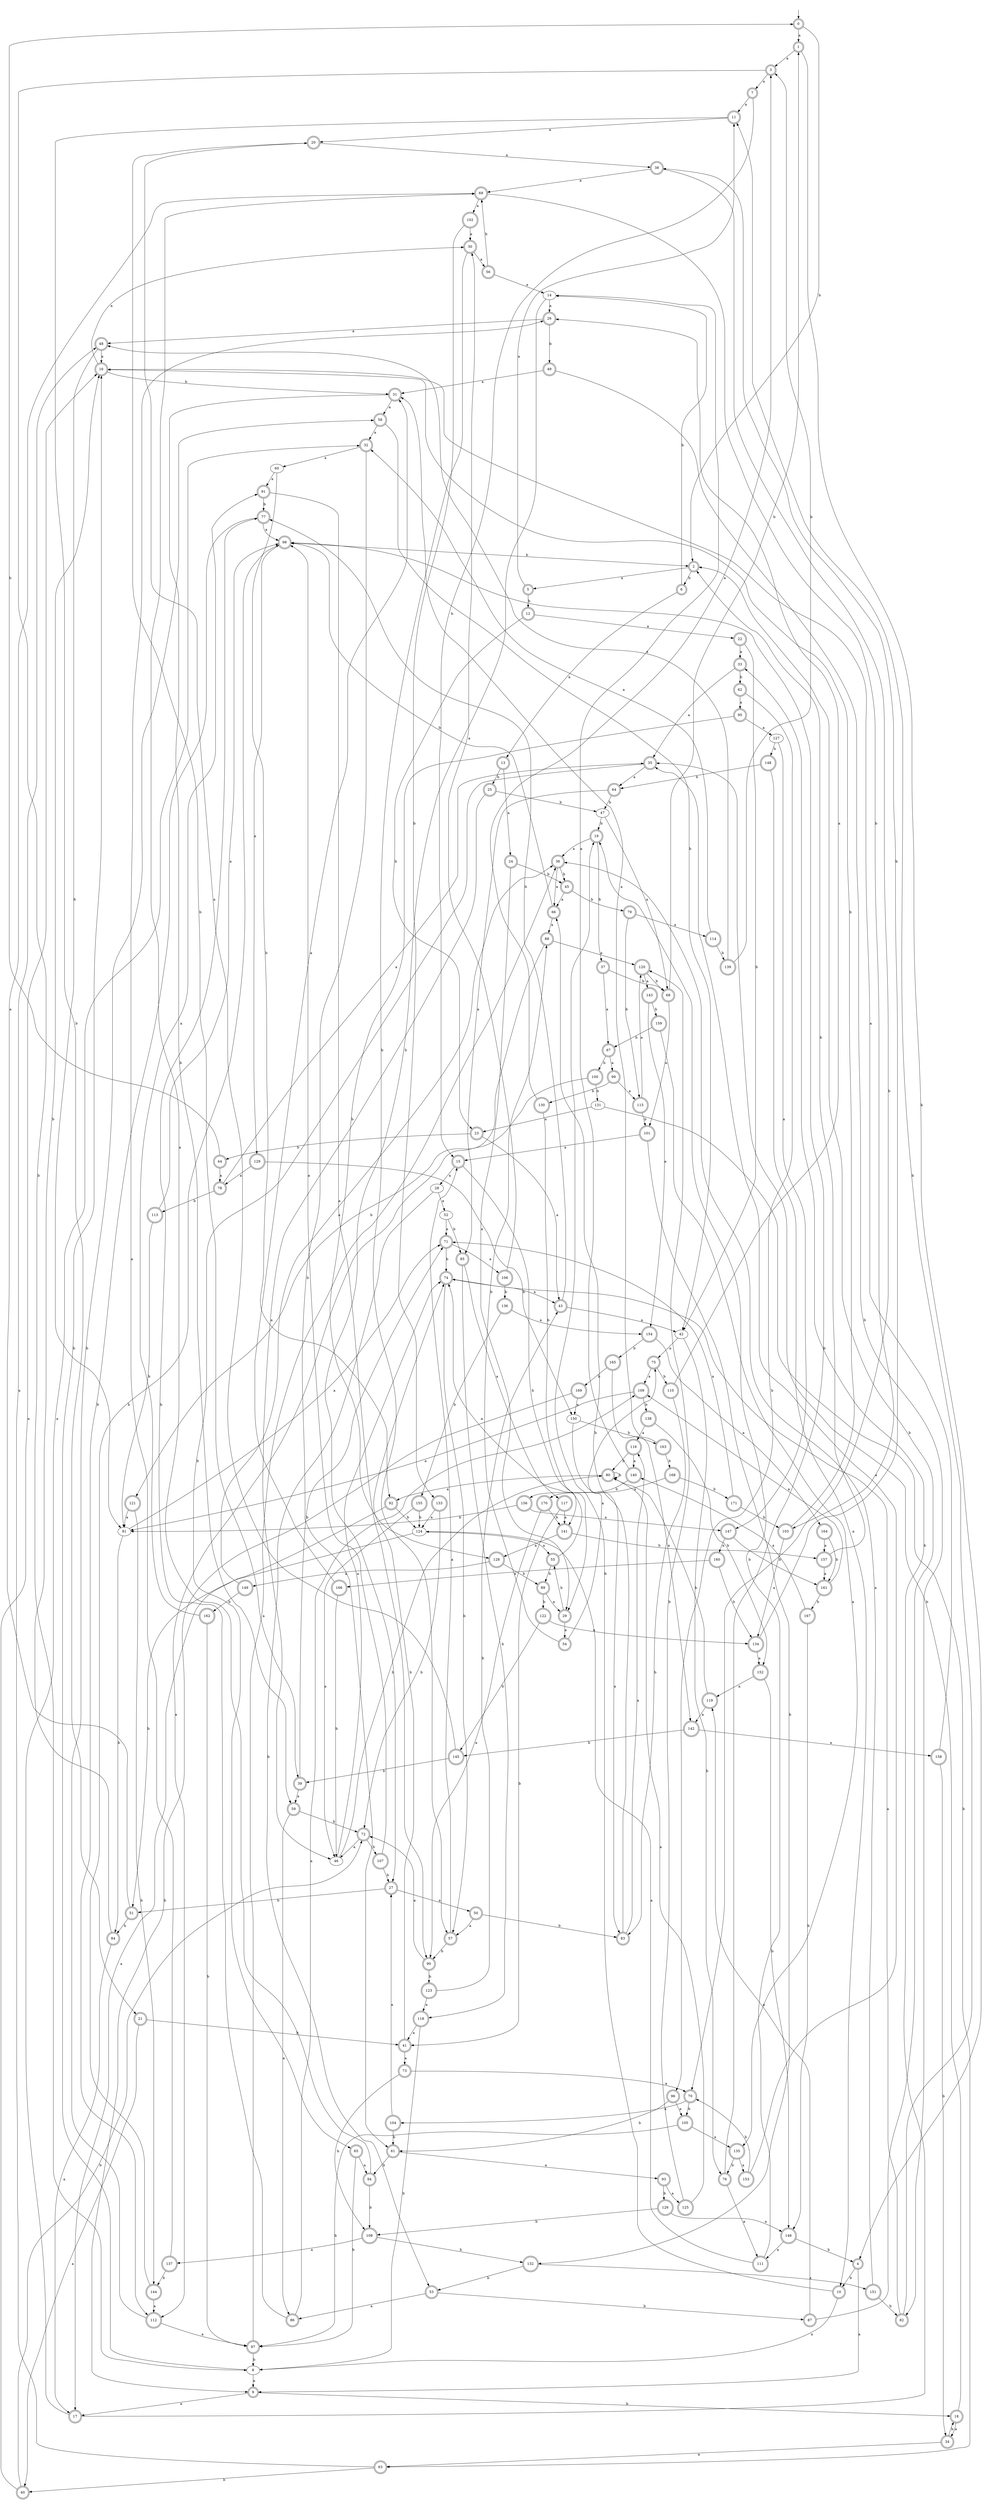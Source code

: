 digraph RandomDFA {
  __start0 [label="", shape=none];
  __start0 -> 0 [label=""];
  0 [shape=circle] [shape=doublecircle]
  0 -> 1 [label="a"]
  0 -> 2 [label="b"]
  1 [shape=doublecircle]
  1 -> 3 [label="a"]
  1 -> 4 [label="b"]
  2 [shape=doublecircle]
  2 -> 5 [label="a"]
  2 -> 6 [label="b"]
  3 [shape=doublecircle]
  3 -> 7 [label="a"]
  3 -> 8 [label="b"]
  4 [shape=doublecircle]
  4 -> 9 [label="a"]
  4 -> 10 [label="b"]
  5 [shape=doublecircle]
  5 -> 11 [label="a"]
  5 -> 12 [label="b"]
  6 [shape=doublecircle]
  6 -> 13 [label="a"]
  6 -> 14 [label="b"]
  7 [shape=doublecircle]
  7 -> 11 [label="a"]
  7 -> 15 [label="b"]
  8
  8 -> 9 [label="a"]
  8 -> 16 [label="b"]
  9 [shape=doublecircle]
  9 -> 17 [label="a"]
  9 -> 18 [label="b"]
  10 [shape=doublecircle]
  10 -> 8 [label="a"]
  10 -> 19 [label="b"]
  11 [shape=doublecircle]
  11 -> 20 [label="a"]
  11 -> 21 [label="b"]
  12 [shape=doublecircle]
  12 -> 22 [label="a"]
  12 -> 23 [label="b"]
  13 [shape=doublecircle]
  13 -> 24 [label="a"]
  13 -> 25 [label="b"]
  14
  14 -> 26 [label="a"]
  14 -> 27 [label="b"]
  15 [shape=doublecircle]
  15 -> 28 [label="a"]
  15 -> 29 [label="b"]
  16 [shape=doublecircle]
  16 -> 30 [label="a"]
  16 -> 31 [label="b"]
  17 [shape=doublecircle]
  17 -> 32 [label="a"]
  17 -> 33 [label="b"]
  18 [shape=doublecircle]
  18 -> 34 [label="a"]
  18 -> 35 [label="b"]
  19 [shape=doublecircle]
  19 -> 36 [label="a"]
  19 -> 37 [label="b"]
  20 [shape=doublecircle]
  20 -> 38 [label="a"]
  20 -> 39 [label="b"]
  21 [shape=doublecircle]
  21 -> 40 [label="a"]
  21 -> 41 [label="b"]
  22 [shape=doublecircle]
  22 -> 33 [label="a"]
  22 -> 42 [label="b"]
  23 [shape=doublecircle]
  23 -> 43 [label="a"]
  23 -> 44 [label="b"]
  24 [shape=doublecircle]
  24 -> 29 [label="a"]
  24 -> 45 [label="b"]
  25 [shape=doublecircle]
  25 -> 46 [label="a"]
  25 -> 47 [label="b"]
  26 [shape=doublecircle]
  26 -> 48 [label="a"]
  26 -> 49 [label="b"]
  27 [shape=doublecircle]
  27 -> 50 [label="a"]
  27 -> 51 [label="b"]
  28
  28 -> 52 [label="a"]
  28 -> 53 [label="b"]
  29 [shape=doublecircle]
  29 -> 54 [label="a"]
  29 -> 55 [label="b"]
  30 [shape=doublecircle]
  30 -> 56 [label="a"]
  30 -> 57 [label="b"]
  31 [shape=doublecircle]
  31 -> 58 [label="a"]
  31 -> 59 [label="b"]
  32 [shape=doublecircle]
  32 -> 60 [label="a"]
  32 -> 61 [label="b"]
  33 [shape=doublecircle]
  33 -> 35 [label="a"]
  33 -> 62 [label="b"]
  34 [shape=doublecircle]
  34 -> 63 [label="a"]
  34 -> 18 [label="b"]
  35 [shape=doublecircle]
  35 -> 64 [label="a"]
  35 -> 65 [label="b"]
  36 [shape=doublecircle]
  36 -> 66 [label="a"]
  36 -> 45 [label="b"]
  37 [shape=doublecircle]
  37 -> 67 [label="a"]
  37 -> 68 [label="b"]
  38 [shape=doublecircle]
  38 -> 69 [label="a"]
  38 -> 70 [label="b"]
  39 [shape=doublecircle]
  39 -> 59 [label="a"]
  39 -> 71 [label="b"]
  40 [shape=doublecircle]
  40 -> 16 [label="a"]
  40 -> 72 [label="b"]
  41 [shape=doublecircle]
  41 -> 73 [label="a"]
  41 -> 74 [label="b"]
  42
  42 -> 75 [label="a"]
  42 -> 76 [label="b"]
  43 [shape=doublecircle]
  43 -> 42 [label="a"]
  43 -> 77 [label="b"]
  44 [shape=doublecircle]
  44 -> 78 [label="a"]
  44 -> 0 [label="b"]
  45 [shape=doublecircle]
  45 -> 66 [label="a"]
  45 -> 79 [label="b"]
  46
  46 -> 74 [label="a"]
  46 -> 80 [label="b"]
  47
  47 -> 68 [label="a"]
  47 -> 19 [label="b"]
  48 [shape=doublecircle]
  48 -> 16 [label="a"]
  48 -> 81 [label="b"]
  49 [shape=doublecircle]
  49 -> 31 [label="a"]
  49 -> 82 [label="b"]
  50 [shape=doublecircle]
  50 -> 57 [label="a"]
  50 -> 83 [label="b"]
  51 [shape=doublecircle]
  51 -> 69 [label="a"]
  51 -> 84 [label="b"]
  52
  52 -> 71 [label="a"]
  52 -> 85 [label="b"]
  53 [shape=doublecircle]
  53 -> 86 [label="a"]
  53 -> 87 [label="b"]
  54 [shape=doublecircle]
  54 -> 75 [label="a"]
  54 -> 88 [label="b"]
  55 [shape=doublecircle]
  55 -> 74 [label="a"]
  55 -> 89 [label="b"]
  56 [shape=doublecircle]
  56 -> 14 [label="a"]
  56 -> 69 [label="b"]
  57 [shape=doublecircle]
  57 -> 15 [label="a"]
  57 -> 90 [label="b"]
  58 [shape=doublecircle]
  58 -> 32 [label="a"]
  58 -> 42 [label="b"]
  59 [shape=doublecircle]
  59 -> 86 [label="a"]
  59 -> 72 [label="b"]
  60
  60 -> 91 [label="a"]
  60 -> 92 [label="b"]
  61 [shape=doublecircle]
  61 -> 93 [label="a"]
  61 -> 94 [label="b"]
  62 [shape=doublecircle]
  62 -> 95 [label="a"]
  62 -> 96 [label="b"]
  63 [shape=doublecircle]
  63 -> 48 [label="a"]
  63 -> 40 [label="b"]
  64 [shape=doublecircle]
  64 -> 85 [label="a"]
  64 -> 47 [label="b"]
  65 [shape=doublecircle]
  65 -> 94 [label="a"]
  65 -> 97 [label="b"]
  66 [shape=doublecircle]
  66 -> 88 [label="a"]
  66 -> 98 [label="b"]
  67 [shape=doublecircle]
  67 -> 99 [label="a"]
  67 -> 100 [label="b"]
  68 [shape=doublecircle]
  68 -> 101 [label="a"]
  68 -> 1 [label="b"]
  69 [shape=doublecircle]
  69 -> 102 [label="a"]
  69 -> 103 [label="b"]
  70 [shape=doublecircle]
  70 -> 104 [label="a"]
  70 -> 105 [label="b"]
  71 [shape=doublecircle]
  71 -> 106 [label="a"]
  71 -> 74 [label="b"]
  72 [shape=doublecircle]
  72 -> 46 [label="a"]
  72 -> 107 [label="b"]
  73 [shape=doublecircle]
  73 -> 70 [label="a"]
  73 -> 108 [label="b"]
  74 [shape=doublecircle]
  74 -> 43 [label="a"]
  74 -> 57 [label="b"]
  75 [shape=doublecircle]
  75 -> 109 [label="a"]
  75 -> 110 [label="b"]
  76 [shape=doublecircle]
  76 -> 111 [label="a"]
  76 -> 98 [label="b"]
  77 [shape=doublecircle]
  77 -> 98 [label="a"]
  77 -> 112 [label="b"]
  78 [shape=doublecircle]
  78 -> 35 [label="a"]
  78 -> 113 [label="b"]
  79 [shape=doublecircle]
  79 -> 114 [label="a"]
  79 -> 115 [label="b"]
  80 [shape=doublecircle]
  80 -> 92 [label="a"]
  80 -> 80 [label="b"]
  81
  81 -> 71 [label="a"]
  81 -> 84 [label="b"]
  82 [shape=doublecircle]
  82 -> 74 [label="a"]
  82 -> 11 [label="b"]
  83 [shape=doublecircle]
  83 -> 116 [label="a"]
  83 -> 66 [label="b"]
  84 [shape=doublecircle]
  84 -> 17 [label="a"]
  84 -> 16 [label="b"]
  85 [shape=doublecircle]
  85 -> 117 [label="a"]
  85 -> 118 [label="b"]
  86 [shape=doublecircle]
  86 -> 109 [label="a"]
  86 -> 77 [label="b"]
  87 [shape=doublecircle]
  87 -> 119 [label="a"]
  87 -> 2 [label="b"]
  88 [shape=doublecircle]
  88 -> 120 [label="a"]
  88 -> 121 [label="b"]
  89 [shape=doublecircle]
  89 -> 29 [label="a"]
  89 -> 122 [label="b"]
  90 [shape=doublecircle]
  90 -> 72 [label="a"]
  90 -> 123 [label="b"]
  91 [shape=doublecircle]
  91 -> 90 [label="a"]
  91 -> 77 [label="b"]
  92 [shape=doublecircle]
  92 -> 17 [label="a"]
  92 -> 124 [label="b"]
  93 [shape=doublecircle]
  93 -> 125 [label="a"]
  93 -> 126 [label="b"]
  94 [shape=doublecircle]
  94 -> 69 [label="a"]
  94 -> 108 [label="b"]
  95 [shape=doublecircle]
  95 -> 127 [label="a"]
  95 -> 128 [label="b"]
  96 [shape=doublecircle]
  96 -> 105 [label="a"]
  96 -> 61 [label="b"]
  97 [shape=doublecircle]
  97 -> 36 [label="a"]
  97 -> 8 [label="b"]
  98 [shape=doublecircle]
  98 -> 129 [label="a"]
  98 -> 2 [label="b"]
  99 [shape=doublecircle]
  99 -> 115 [label="a"]
  99 -> 130 [label="b"]
  100 [shape=doublecircle]
  100 -> 112 [label="a"]
  100 -> 131 [label="b"]
  101 [shape=doublecircle]
  101 -> 15 [label="a"]
  101 -> 132 [label="b"]
  102 [shape=doublecircle]
  102 -> 30 [label="a"]
  102 -> 133 [label="b"]
  103 [shape=doublecircle]
  103 -> 134 [label="a"]
  103 -> 16 [label="b"]
  104 [shape=doublecircle]
  104 -> 27 [label="a"]
  104 -> 61 [label="b"]
  105 [shape=doublecircle]
  105 -> 135 [label="a"]
  105 -> 97 [label="b"]
  106 [shape=doublecircle]
  106 -> 30 [label="a"]
  106 -> 136 [label="b"]
  107 [shape=doublecircle]
  107 -> 98 [label="a"]
  107 -> 27 [label="b"]
  108 [shape=doublecircle]
  108 -> 137 [label="a"]
  108 -> 132 [label="b"]
  109 [shape=doublecircle]
  109 -> 81 [label="a"]
  109 -> 138 [label="b"]
  110 [shape=doublecircle]
  110 -> 26 [label="a"]
  110 -> 83 [label="b"]
  111 [shape=doublecircle]
  111 -> 124 [label="a"]
  111 -> 19 [label="b"]
  112 [shape=doublecircle]
  112 -> 97 [label="a"]
  112 -> 58 [label="b"]
  113 [shape=doublecircle]
  113 -> 98 [label="a"]
  113 -> 81 [label="b"]
  114 [shape=doublecircle]
  114 -> 32 [label="a"]
  114 -> 139 [label="b"]
  115 [shape=doublecircle]
  115 -> 120 [label="a"]
  115 -> 101 [label="b"]
  116 [shape=doublecircle]
  116 -> 140 [label="a"]
  116 -> 80 [label="b"]
  117 [shape=doublecircle]
  117 -> 141 [label="a"]
  117 -> 41 [label="b"]
  118 [shape=doublecircle]
  118 -> 41 [label="a"]
  118 -> 8 [label="b"]
  119 [shape=doublecircle]
  119 -> 142 [label="a"]
  119 -> 80 [label="b"]
  120 [shape=doublecircle]
  120 -> 143 [label="a"]
  120 -> 68 [label="b"]
  121 [shape=doublecircle]
  121 -> 81 [label="a"]
  121 -> 144 [label="b"]
  122 [shape=doublecircle]
  122 -> 134 [label="a"]
  122 -> 145 [label="b"]
  123 [shape=doublecircle]
  123 -> 118 [label="a"]
  123 -> 43 [label="b"]
  124
  124 -> 55 [label="a"]
  124 -> 51 [label="b"]
  125 [shape=doublecircle]
  125 -> 80 [label="a"]
  125 -> 120 [label="b"]
  126 [shape=doublecircle]
  126 -> 146 [label="a"]
  126 -> 108 [label="b"]
  127
  127 -> 147 [label="a"]
  127 -> 148 [label="b"]
  128 [shape=doublecircle]
  128 -> 149 [label="a"]
  128 -> 89 [label="b"]
  129 [shape=doublecircle]
  129 -> 78 [label="a"]
  129 -> 150 [label="b"]
  130 [shape=doublecircle]
  130 -> 3 [label="a"]
  130 -> 141 [label="b"]
  131
  131 -> 23 [label="a"]
  131 -> 63 [label="b"]
  132 [shape=doublecircle]
  132 -> 151 [label="a"]
  132 -> 53 [label="b"]
  133 [shape=doublecircle]
  133 -> 124 [label="a"]
  133 -> 72 [label="b"]
  134 [shape=doublecircle]
  134 -> 152 [label="a"]
  134 -> 38 [label="b"]
  135 [shape=doublecircle]
  135 -> 153 [label="a"]
  135 -> 76 [label="b"]
  136 [shape=doublecircle]
  136 -> 154 [label="a"]
  136 -> 155 [label="b"]
  137 [shape=doublecircle]
  137 -> 26 [label="a"]
  137 -> 144 [label="b"]
  138 [shape=doublecircle]
  138 -> 116 [label="a"]
  138 -> 152 [label="b"]
  139 [shape=doublecircle]
  139 -> 48 [label="a"]
  139 -> 3 [label="b"]
  140 [shape=doublecircle]
  140 -> 14 [label="a"]
  140 -> 156 [label="b"]
  141 [shape=doublecircle]
  141 -> 128 [label="a"]
  141 -> 157 [label="b"]
  142 [shape=doublecircle]
  142 -> 158 [label="a"]
  142 -> 145 [label="b"]
  143 [shape=doublecircle]
  143 -> 154 [label="a"]
  143 -> 159 [label="b"]
  144 [shape=doublecircle]
  144 -> 112 [label="a"]
  144 -> 98 [label="b"]
  145 [shape=doublecircle]
  145 -> 20 [label="a"]
  145 -> 39 [label="b"]
  146 [shape=doublecircle]
  146 -> 111 [label="a"]
  146 -> 4 [label="b"]
  147 [shape=doublecircle]
  147 -> 160 [label="a"]
  147 -> 161 [label="b"]
  148 [shape=doublecircle]
  148 -> 10 [label="a"]
  148 -> 64 [label="b"]
  149 [shape=doublecircle]
  149 -> 36 [label="a"]
  149 -> 162 [label="b"]
  150
  150 -> 83 [label="a"]
  150 -> 163 [label="b"]
  151 [shape=doublecircle]
  151 -> 36 [label="a"]
  151 -> 82 [label="b"]
  152 [shape=doublecircle]
  152 -> 119 [label="a"]
  152 -> 146 [label="b"]
  153 [shape=doublecircle]
  153 -> 35 [label="a"]
  153 -> 70 [label="b"]
  154 [shape=doublecircle]
  154 -> 164 [label="a"]
  154 -> 165 [label="b"]
  155 [shape=doublecircle]
  155 -> 46 [label="a"]
  155 -> 124 [label="b"]
  156 [shape=doublecircle]
  156 -> 147 [label="a"]
  156 -> 81 [label="b"]
  157 [shape=doublecircle]
  157 -> 161 [label="a"]
  157 -> 2 [label="b"]
  158 [shape=doublecircle]
  158 -> 16 [label="a"]
  158 -> 34 [label="b"]
  159 [shape=doublecircle]
  159 -> 135 [label="a"]
  159 -> 67 [label="b"]
  160 [shape=doublecircle]
  160 -> 166 [label="a"]
  160 -> 134 [label="b"]
  161 [shape=doublecircle]
  161 -> 109 [label="a"]
  161 -> 167 [label="b"]
  162 [shape=doublecircle]
  162 -> 91 [label="a"]
  162 -> 97 [label="b"]
  163 [shape=doublecircle]
  163 -> 31 [label="a"]
  163 -> 168 [label="b"]
  164 [shape=doublecircle]
  164 -> 157 [label="a"]
  164 -> 161 [label="b"]
  165 [shape=doublecircle]
  165 -> 142 [label="a"]
  165 -> 169 [label="b"]
  166 [shape=doublecircle]
  166 -> 31 [label="a"]
  166 -> 46 [label="b"]
  167 [shape=doublecircle]
  167 -> 140 [label="a"]
  167 -> 146 [label="b"]
  168 [shape=doublecircle]
  168 -> 170 [label="a"]
  168 -> 171 [label="b"]
  169 [shape=doublecircle]
  169 -> 150 [label="a"]
  169 -> 9 [label="b"]
  170 [shape=doublecircle]
  170 -> 90 [label="a"]
  170 -> 141 [label="b"]
  171 [shape=doublecircle]
  171 -> 71 [label="a"]
  171 -> 103 [label="b"]
}
